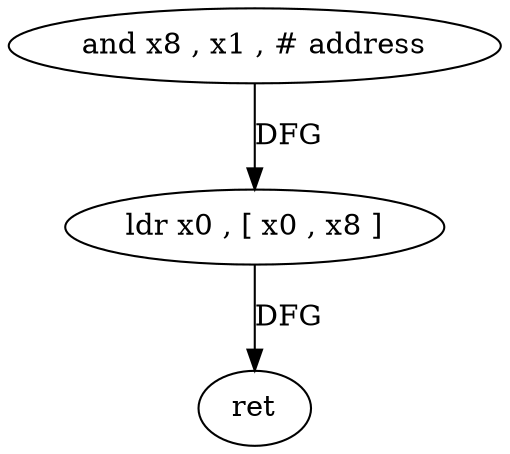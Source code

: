 digraph "func" {
"4225384" [label = "and x8 , x1 , # address" ]
"4225388" [label = "ldr x0 , [ x0 , x8 ]" ]
"4225392" [label = "ret" ]
"4225384" -> "4225388" [ label = "DFG" ]
"4225388" -> "4225392" [ label = "DFG" ]
}
